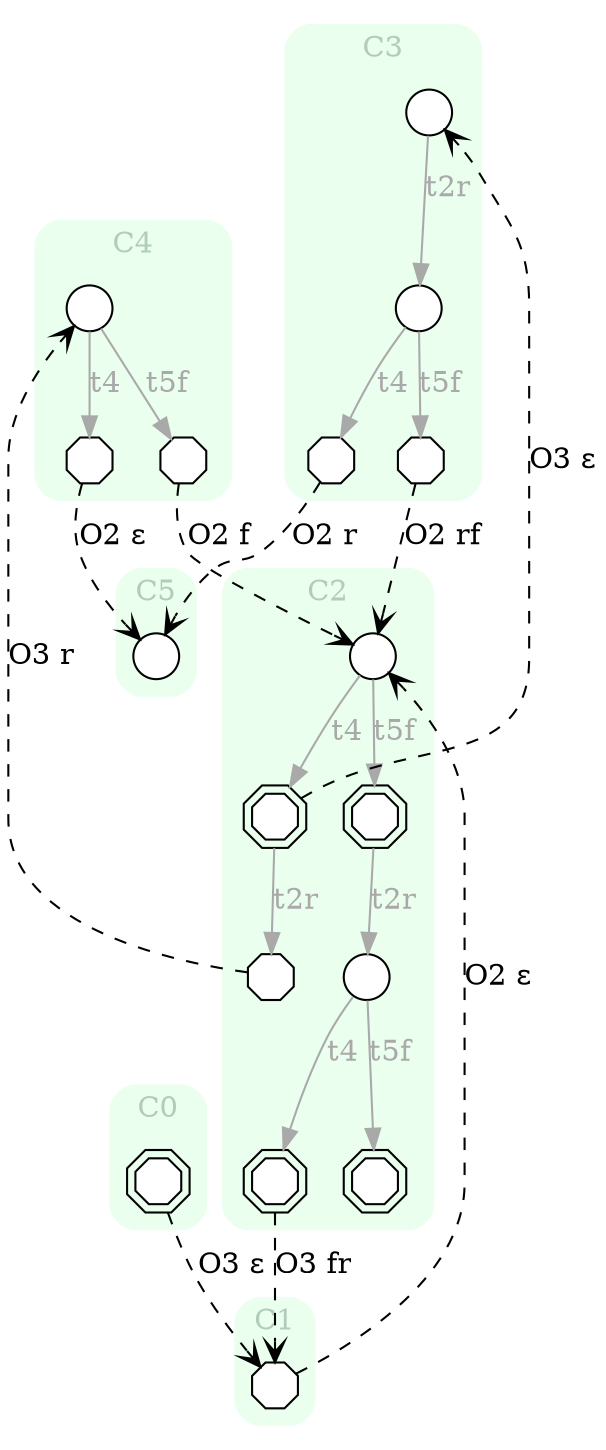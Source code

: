 digraph "EXPinput/e" {
node [style=filled fillcolor=white]
subgraph cluster0 {
style="rounded,filled" label="C0" fontcolor="#B2CCBB" color="#EAFFEE"
edge[color=darkgray fontcolor=darkgray]
node [shape=doubleoctagon width=0.3 height=0.3]; C0S0 [label=""];
}
subgraph cluster1 {
style="rounded,filled" label="C1" fontcolor="#B2CCBB" color="#EAFFEE"
edge[color=darkgray fontcolor=darkgray]
node [shape=octagon width=0.3 height=0.3]; C1S0 [label=""];
}
subgraph cluster2 {
style="rounded,filled" label="C2" fontcolor="#B2CCBB" color="#EAFFEE"
edge[color=darkgray fontcolor=darkgray]
node [shape=circle width=0.3 height=0.3]; C2S0 [label=""];
node [shape=doubleoctagon width=0.3 height=0.3]; C2S1 [label=""];
node [shape=octagon width=0.3 height=0.3]; C2S2 [label=""];
node [shape=doubleoctagon width=0.3 height=0.3]; C2S3 [label=""];
node [shape=circle width=0.3 height=0.3]; C2S4 [label=""];
node [shape=doubleoctagon width=0.3 height=0.3]; C2S5 [label=""];
node [shape=doubleoctagon width=0.3 height=0.3]; C2S6 [label=""];
C2S0 -> C2S3 [label=t5f]
C2S0 -> C2S1 [label=t4]
C2S1 -> C2S2 [label=t2r]
C2S3 -> C2S4 [label=t2r]
C2S4 -> C2S6 [label=t5f]
C2S4 -> C2S5 [label=t4]
}
subgraph cluster3 {
style="rounded,filled" label="C3" fontcolor="#B2CCBB" color="#EAFFEE"
edge[color=darkgray fontcolor=darkgray]
node [shape=circle width=0.3 height=0.3]; C3S0 [label=""];
node [shape=circle width=0.3 height=0.3]; C3S1 [label=""];
node [shape=octagon width=0.3 height=0.3]; C3S2 [label=""];
node [shape=octagon width=0.3 height=0.3]; C3S3 [label=""];
C3S0 -> C3S1 [label=t2r]
C3S1 -> C3S3 [label=t5f]
C3S1 -> C3S2 [label=t4]
}
subgraph cluster4 {
style="rounded,filled" label="C4" fontcolor="#B2CCBB" color="#EAFFEE"
edge[color=darkgray fontcolor=darkgray]
node [shape=circle width=0.3 height=0.3]; C4S0 [label=""];
node [shape=octagon width=0.3 height=0.3]; C4S1 [label=""];
node [shape=octagon width=0.3 height=0.3]; C4S2 [label=""];
C4S0 -> C4S2 [label=t5f]
C4S0 -> C4S1 [label=t4]
}
subgraph cluster5 {
style="rounded,filled" label="C5" fontcolor="#B2CCBB" color="#EAFFEE"
edge[color=darkgray fontcolor=darkgray]
node [shape=circle width=0.3 height=0.3]; C5S0 [label=""];
}
C0S0 -> C1S0 [style=dashed arrowhead=vee label="O3 ε"]
C1S0 -> C2S0 [style=dashed arrowhead=vee label="O2 ε"]
C2S5 -> C1S0 [style=dashed arrowhead=vee label="O3 fr"]
C2S1 -> C3S0 [style=dashed arrowhead=vee label="O3 ε"]
C3S3 -> C2S0 [style=dashed arrowhead=vee label="O2 rf"]
C2S2 -> C4S0 [style=dashed arrowhead=vee label="O3 r"]
C4S2 -> C2S0 [style=dashed arrowhead=vee label="O2 f"]
C4S1 -> C5S0 [style=dashed arrowhead=vee label="O2 ε"]
C3S2 -> C5S0 [style=dashed arrowhead=vee label="O2 r"]
}
